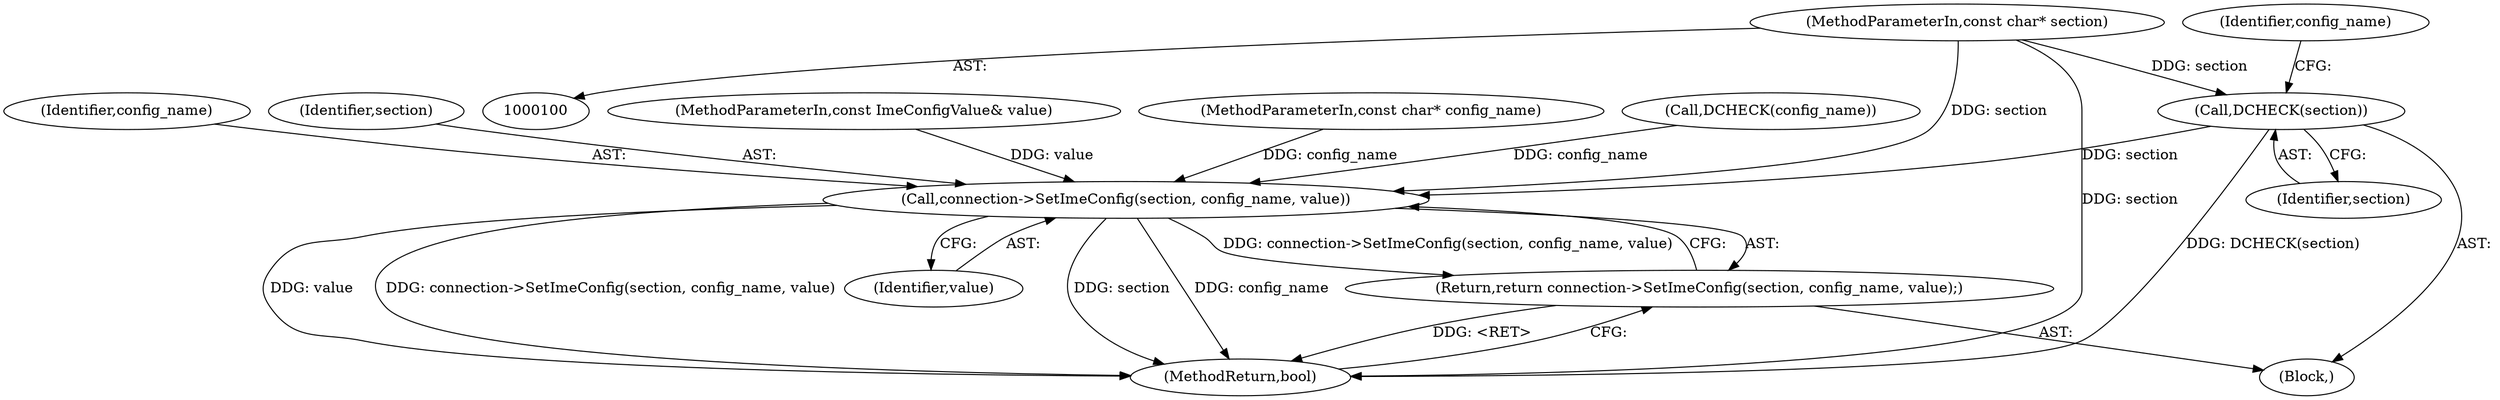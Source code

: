 digraph "1_Chrome_dc7b094a338c6c521f918f478e993f0f74bbea0d_50@pointer" {
"1000102" [label="(MethodParameterIn,const char* section)"];
"1000106" [label="(Call,DCHECK(section))"];
"1000114" [label="(Call,connection->SetImeConfig(section, config_name, value))"];
"1000113" [label="(Return,return connection->SetImeConfig(section, config_name, value);)"];
"1000114" [label="(Call,connection->SetImeConfig(section, config_name, value))"];
"1000109" [label="(Identifier,config_name)"];
"1000117" [label="(Identifier,value)"];
"1000116" [label="(Identifier,config_name)"];
"1000107" [label="(Identifier,section)"];
"1000106" [label="(Call,DCHECK(section))"];
"1000113" [label="(Return,return connection->SetImeConfig(section, config_name, value);)"];
"1000115" [label="(Identifier,section)"];
"1000104" [label="(MethodParameterIn,const ImeConfigValue& value)"];
"1000103" [label="(MethodParameterIn,const char* config_name)"];
"1000102" [label="(MethodParameterIn,const char* section)"];
"1000105" [label="(Block,)"];
"1000118" [label="(MethodReturn,bool)"];
"1000108" [label="(Call,DCHECK(config_name))"];
"1000102" -> "1000100"  [label="AST: "];
"1000102" -> "1000118"  [label="DDG: section"];
"1000102" -> "1000106"  [label="DDG: section"];
"1000102" -> "1000114"  [label="DDG: section"];
"1000106" -> "1000105"  [label="AST: "];
"1000106" -> "1000107"  [label="CFG: "];
"1000107" -> "1000106"  [label="AST: "];
"1000109" -> "1000106"  [label="CFG: "];
"1000106" -> "1000118"  [label="DDG: DCHECK(section)"];
"1000106" -> "1000114"  [label="DDG: section"];
"1000114" -> "1000113"  [label="AST: "];
"1000114" -> "1000117"  [label="CFG: "];
"1000115" -> "1000114"  [label="AST: "];
"1000116" -> "1000114"  [label="AST: "];
"1000117" -> "1000114"  [label="AST: "];
"1000113" -> "1000114"  [label="CFG: "];
"1000114" -> "1000118"  [label="DDG: value"];
"1000114" -> "1000118"  [label="DDG: connection->SetImeConfig(section, config_name, value)"];
"1000114" -> "1000118"  [label="DDG: section"];
"1000114" -> "1000118"  [label="DDG: config_name"];
"1000114" -> "1000113"  [label="DDG: connection->SetImeConfig(section, config_name, value)"];
"1000108" -> "1000114"  [label="DDG: config_name"];
"1000103" -> "1000114"  [label="DDG: config_name"];
"1000104" -> "1000114"  [label="DDG: value"];
"1000113" -> "1000105"  [label="AST: "];
"1000118" -> "1000113"  [label="CFG: "];
"1000113" -> "1000118"  [label="DDG: <RET>"];
}
